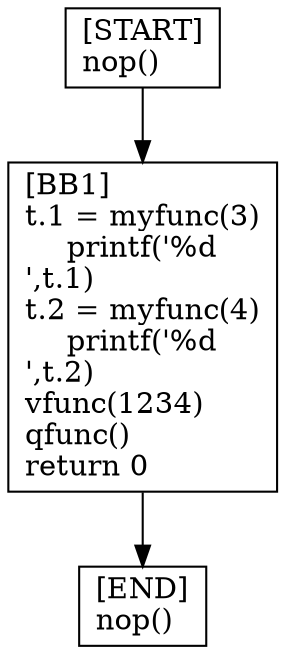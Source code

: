 digraph {
  node [shape=box]
  END [label="[END]\lnop()\l"];
  START [label="[START]\lnop()\l"];
  BB1 [label="[BB1]\lt.1 = myfunc(3)\lprintf('%d\n',t.1)\lt.2 = myfunc(4)\lprintf('%d\n',t.2)\lvfunc(1234)\lqfunc()\lreturn 0\l"];
  BB1 -> END;
  START -> BB1;
}
